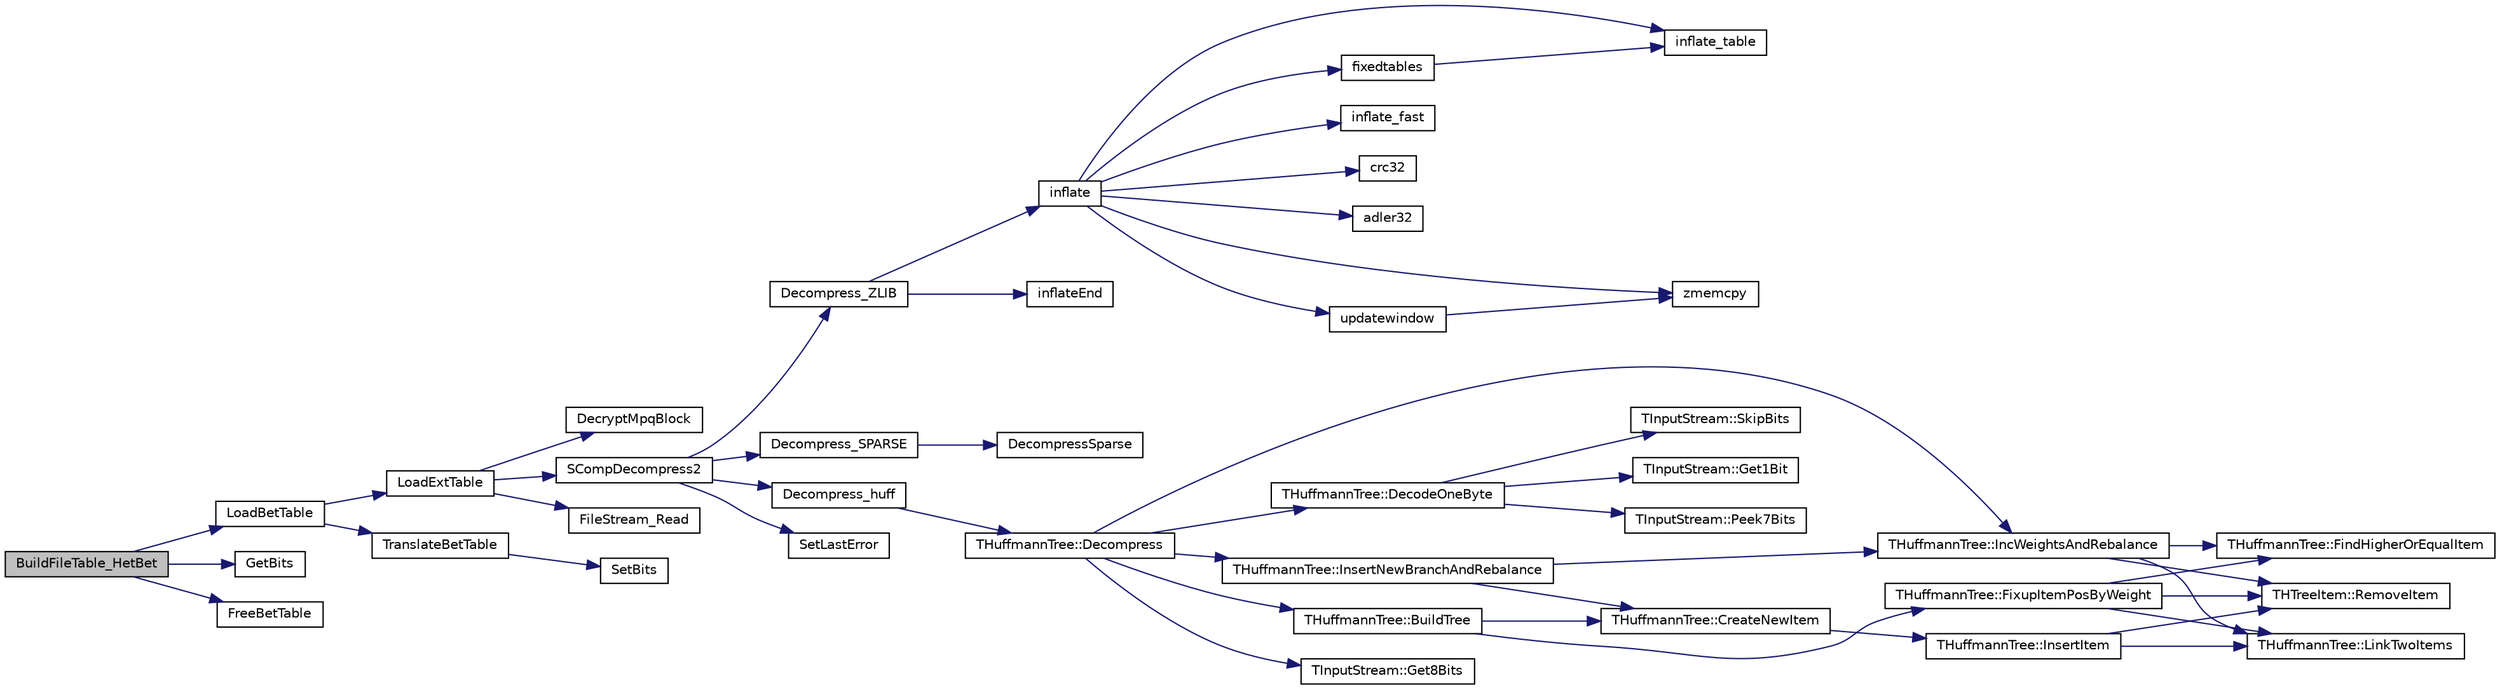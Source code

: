 digraph G
{
  edge [fontname="Helvetica",fontsize="10",labelfontname="Helvetica",labelfontsize="10"];
  node [fontname="Helvetica",fontsize="10",shape=record];
  rankdir="LR";
  Node1 [label="BuildFileTable_HetBet",height=0.2,width=0.4,color="black", fillcolor="grey75", style="filled" fontcolor="black"];
  Node1 -> Node2 [color="midnightblue",fontsize="10",style="solid",fontname="Helvetica"];
  Node2 [label="LoadBetTable",height=0.2,width=0.4,color="black", fillcolor="white", style="filled",URL="$_s_base_file_table_8cpp.html#ad45353be81c314aa55264bd932a0758e"];
  Node2 -> Node3 [color="midnightblue",fontsize="10",style="solid",fontname="Helvetica"];
  Node3 [label="LoadExtTable",height=0.2,width=0.4,color="black", fillcolor="white", style="filled",URL="$_s_base_file_table_8cpp.html#a7bf97c1c4ef7c27dce39e44b1cf0ea9f"];
  Node3 -> Node4 [color="midnightblue",fontsize="10",style="solid",fontname="Helvetica"];
  Node4 [label="FileStream_Read",height=0.2,width=0.4,color="black", fillcolor="white", style="filled",URL="$_file_stream_8cpp.html#a593f3b1416f7497c28fa5552cd1b3003"];
  Node3 -> Node5 [color="midnightblue",fontsize="10",style="solid",fontname="Helvetica"];
  Node5 [label="DecryptMpqBlock",height=0.2,width=0.4,color="black", fillcolor="white", style="filled",URL="$_s_base_common_8cpp.html#a66f0f8a3367d5feb073639de03872a7e"];
  Node3 -> Node6 [color="midnightblue",fontsize="10",style="solid",fontname="Helvetica"];
  Node6 [label="SCompDecompress2",height=0.2,width=0.4,color="black", fillcolor="white", style="filled",URL="$_s_compression_8cpp.html#ad4be5c65706a57411d71edd72bd91e06"];
  Node6 -> Node7 [color="midnightblue",fontsize="10",style="solid",fontname="Helvetica"];
  Node7 [label="Decompress_ZLIB",height=0.2,width=0.4,color="black", fillcolor="white", style="filled",URL="$_s_compression_8cpp.html#a1e94658a0bb36171f75799de2fcb2bed"];
  Node7 -> Node8 [color="midnightblue",fontsize="10",style="solid",fontname="Helvetica"];
  Node8 [label="inflate",height=0.2,width=0.4,color="black", fillcolor="white", style="filled",URL="$inflate_8c.html#a9a49cf8b6ce882dea33505b0ac84ecef"];
  Node8 -> Node9 [color="midnightblue",fontsize="10",style="solid",fontname="Helvetica"];
  Node9 [label="crc32",height=0.2,width=0.4,color="black", fillcolor="white", style="filled",URL="$zlib_2crc32_8c.html#af5a1c7b05170540ef3bb084e6cf903c4"];
  Node8 -> Node10 [color="midnightblue",fontsize="10",style="solid",fontname="Helvetica"];
  Node10 [label="adler32",height=0.2,width=0.4,color="black", fillcolor="white", style="filled",URL="$adler32_8c.html#a86607743a4b76949b24cf5cc2f01a40d"];
  Node8 -> Node11 [color="midnightblue",fontsize="10",style="solid",fontname="Helvetica"];
  Node11 [label="zmemcpy",height=0.2,width=0.4,color="black", fillcolor="white", style="filled",URL="$zutil_8c.html#aac7aa2bbd8584b96c89e311b6c3409a5"];
  Node8 -> Node12 [color="midnightblue",fontsize="10",style="solid",fontname="Helvetica"];
  Node12 [label="fixedtables",height=0.2,width=0.4,color="black", fillcolor="white", style="filled",URL="$inflate_8c.html#a4493a4d633ce7f2dd463edc3a9bce72f"];
  Node12 -> Node13 [color="midnightblue",fontsize="10",style="solid",fontname="Helvetica"];
  Node13 [label="inflate_table",height=0.2,width=0.4,color="black", fillcolor="white", style="filled",URL="$inftrees_8c.html#a773e6164ab27c6f3ea71144dfc487c7f"];
  Node8 -> Node13 [color="midnightblue",fontsize="10",style="solid",fontname="Helvetica"];
  Node8 -> Node14 [color="midnightblue",fontsize="10",style="solid",fontname="Helvetica"];
  Node14 [label="inflate_fast",height=0.2,width=0.4,color="black", fillcolor="white", style="filled",URL="$inffast_8c.html#abe57be8a6f777dc648ebcb275e57d849"];
  Node8 -> Node15 [color="midnightblue",fontsize="10",style="solid",fontname="Helvetica"];
  Node15 [label="updatewindow",height=0.2,width=0.4,color="black", fillcolor="white", style="filled",URL="$inflate_8c.html#a1d501d65182a4a5f56d3d07961f3fb02"];
  Node15 -> Node11 [color="midnightblue",fontsize="10",style="solid",fontname="Helvetica"];
  Node7 -> Node16 [color="midnightblue",fontsize="10",style="solid",fontname="Helvetica"];
  Node16 [label="inflateEnd",height=0.2,width=0.4,color="black", fillcolor="white", style="filled",URL="$inflate_8c.html#aed3136bc8afc3ef309b731b4ad724534"];
  Node6 -> Node17 [color="midnightblue",fontsize="10",style="solid",fontname="Helvetica"];
  Node17 [label="Decompress_SPARSE",height=0.2,width=0.4,color="black", fillcolor="white", style="filled",URL="$_s_compression_8cpp.html#a0ae2e64309b3cae6ee4f6fe72dae9939"];
  Node17 -> Node18 [color="midnightblue",fontsize="10",style="solid",fontname="Helvetica"];
  Node18 [label="DecompressSparse",height=0.2,width=0.4,color="black", fillcolor="white", style="filled",URL="$sparse_8cpp.html#a50cc31d1acdd8f663a27ac21a2b1bc35"];
  Node6 -> Node19 [color="midnightblue",fontsize="10",style="solid",fontname="Helvetica"];
  Node19 [label="Decompress_huff",height=0.2,width=0.4,color="black", fillcolor="white", style="filled",URL="$_s_compression_8cpp.html#af6ddfa41c2bcdabfb985348a84dff2df"];
  Node19 -> Node20 [color="midnightblue",fontsize="10",style="solid",fontname="Helvetica"];
  Node20 [label="THuffmannTree::Decompress",height=0.2,width=0.4,color="black", fillcolor="white", style="filled",URL="$class_t_huffmann_tree.html#a5fae7bcc8bb1852bf8036ae0e78e3a09"];
  Node20 -> Node21 [color="midnightblue",fontsize="10",style="solid",fontname="Helvetica"];
  Node21 [label="TInputStream::Get8Bits",height=0.2,width=0.4,color="black", fillcolor="white", style="filled",URL="$class_t_input_stream.html#aa678734689a4a4cffd993b84352ec4ce"];
  Node20 -> Node22 [color="midnightblue",fontsize="10",style="solid",fontname="Helvetica"];
  Node22 [label="THuffmannTree::BuildTree",height=0.2,width=0.4,color="black", fillcolor="white", style="filled",URL="$class_t_huffmann_tree.html#a353d6143d3b08755c6b22936540298d5"];
  Node22 -> Node23 [color="midnightblue",fontsize="10",style="solid",fontname="Helvetica"];
  Node23 [label="THuffmannTree::CreateNewItem",height=0.2,width=0.4,color="black", fillcolor="white", style="filled",URL="$class_t_huffmann_tree.html#a90a46fd9ecc3cd85cf8a6a64042b9d8a"];
  Node23 -> Node24 [color="midnightblue",fontsize="10",style="solid",fontname="Helvetica"];
  Node24 [label="THuffmannTree::InsertItem",height=0.2,width=0.4,color="black", fillcolor="white", style="filled",URL="$class_t_huffmann_tree.html#a3194a608aa7d3381ce3b157d9d328261"];
  Node24 -> Node25 [color="midnightblue",fontsize="10",style="solid",fontname="Helvetica"];
  Node25 [label="THTreeItem::RemoveItem",height=0.2,width=0.4,color="black", fillcolor="white", style="filled",URL="$struct_t_h_tree_item.html#a0fde258496612e0525b63c44fa2c783d"];
  Node24 -> Node26 [color="midnightblue",fontsize="10",style="solid",fontname="Helvetica"];
  Node26 [label="THuffmannTree::LinkTwoItems",height=0.2,width=0.4,color="black", fillcolor="white", style="filled",URL="$class_t_huffmann_tree.html#ae88f3c29824b69051cda8f3f449d18a6"];
  Node22 -> Node27 [color="midnightblue",fontsize="10",style="solid",fontname="Helvetica"];
  Node27 [label="THuffmannTree::FixupItemPosByWeight",height=0.2,width=0.4,color="black", fillcolor="white", style="filled",URL="$class_t_huffmann_tree.html#ac837ce58c1c6fa305bc94a5fad4a4a10"];
  Node27 -> Node28 [color="midnightblue",fontsize="10",style="solid",fontname="Helvetica"];
  Node28 [label="THuffmannTree::FindHigherOrEqualItem",height=0.2,width=0.4,color="black", fillcolor="white", style="filled",URL="$class_t_huffmann_tree.html#a2f4f4169017174bdb5003d888addc0d3"];
  Node27 -> Node25 [color="midnightblue",fontsize="10",style="solid",fontname="Helvetica"];
  Node27 -> Node26 [color="midnightblue",fontsize="10",style="solid",fontname="Helvetica"];
  Node20 -> Node29 [color="midnightblue",fontsize="10",style="solid",fontname="Helvetica"];
  Node29 [label="THuffmannTree::DecodeOneByte",height=0.2,width=0.4,color="black", fillcolor="white", style="filled",URL="$class_t_huffmann_tree.html#aeacbf46b8d0c2dd39c5525f231541d0c"];
  Node29 -> Node30 [color="midnightblue",fontsize="10",style="solid",fontname="Helvetica"];
  Node30 [label="TInputStream::Peek7Bits",height=0.2,width=0.4,color="black", fillcolor="white", style="filled",URL="$class_t_input_stream.html#a1668b748bb295528d1cf0620f63f0040"];
  Node29 -> Node31 [color="midnightblue",fontsize="10",style="solid",fontname="Helvetica"];
  Node31 [label="TInputStream::SkipBits",height=0.2,width=0.4,color="black", fillcolor="white", style="filled",URL="$class_t_input_stream.html#aef988b3048bf20c2ed44c25b08308949"];
  Node29 -> Node32 [color="midnightblue",fontsize="10",style="solid",fontname="Helvetica"];
  Node32 [label="TInputStream::Get1Bit",height=0.2,width=0.4,color="black", fillcolor="white", style="filled",URL="$class_t_input_stream.html#a563086eed1afe02db30a94e55790ed61"];
  Node20 -> Node33 [color="midnightblue",fontsize="10",style="solid",fontname="Helvetica"];
  Node33 [label="THuffmannTree::InsertNewBranchAndRebalance",height=0.2,width=0.4,color="black", fillcolor="white", style="filled",URL="$class_t_huffmann_tree.html#aa2d1ed63bb3b90c1f31bd34850ee0f5c"];
  Node33 -> Node23 [color="midnightblue",fontsize="10",style="solid",fontname="Helvetica"];
  Node33 -> Node34 [color="midnightblue",fontsize="10",style="solid",fontname="Helvetica"];
  Node34 [label="THuffmannTree::IncWeightsAndRebalance",height=0.2,width=0.4,color="black", fillcolor="white", style="filled",URL="$class_t_huffmann_tree.html#a9bea307d3f4d3049bcedf37f508197c6"];
  Node34 -> Node28 [color="midnightblue",fontsize="10",style="solid",fontname="Helvetica"];
  Node34 -> Node25 [color="midnightblue",fontsize="10",style="solid",fontname="Helvetica"];
  Node34 -> Node26 [color="midnightblue",fontsize="10",style="solid",fontname="Helvetica"];
  Node20 -> Node34 [color="midnightblue",fontsize="10",style="solid",fontname="Helvetica"];
  Node6 -> Node35 [color="midnightblue",fontsize="10",style="solid",fontname="Helvetica"];
  Node35 [label="SetLastError",height=0.2,width=0.4,color="black", fillcolor="white", style="filled",URL="$_file_stream_8cpp.html#ae12246cf2f9f9aa8e3a6367bd9fa2aed"];
  Node2 -> Node36 [color="midnightblue",fontsize="10",style="solid",fontname="Helvetica"];
  Node36 [label="TranslateBetTable",height=0.2,width=0.4,color="black", fillcolor="white", style="filled",URL="$_s_base_file_table_8cpp.html#a21e0e812c080c5c524a57788756b4ca2"];
  Node36 -> Node37 [color="midnightblue",fontsize="10",style="solid",fontname="Helvetica"];
  Node37 [label="SetBits",height=0.2,width=0.4,color="black", fillcolor="white", style="filled",URL="$_s_base_file_table_8cpp.html#a7e3dbff814293faac1f316aa85f0dcf7"];
  Node1 -> Node38 [color="midnightblue",fontsize="10",style="solid",fontname="Helvetica"];
  Node38 [label="GetBits",height=0.2,width=0.4,color="black", fillcolor="white", style="filled",URL="$_s_base_file_table_8cpp.html#a8b7cf3b06d4cc7779a95a0ef92172269"];
  Node1 -> Node39 [color="midnightblue",fontsize="10",style="solid",fontname="Helvetica"];
  Node39 [label="FreeBetTable",height=0.2,width=0.4,color="black", fillcolor="white", style="filled",URL="$_s_base_file_table_8cpp.html#a658272ad1160a2562532baec37512bb9"];
}
